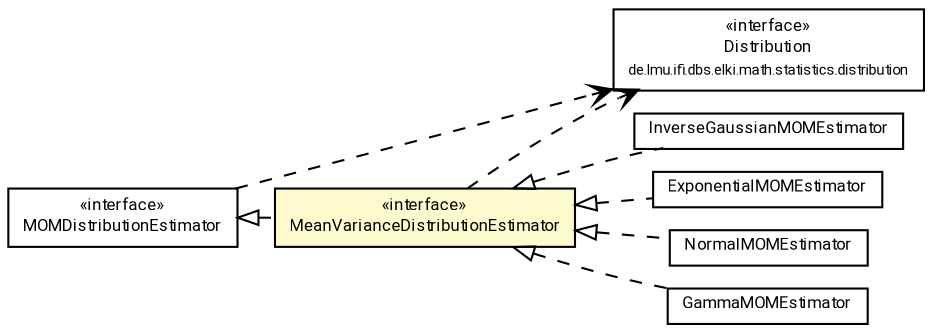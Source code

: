 #!/usr/local/bin/dot
#
# Class diagram 
# Generated by UMLGraph version R5_7_2-60-g0e99a6 (http://www.spinellis.gr/umlgraph/)
#

digraph G {
	graph [fontnames="svg"]
	edge [fontname="Roboto",fontsize=7,labelfontname="Roboto",labelfontsize=7,color="black"];
	node [fontname="Roboto",fontcolor="black",fontsize=8,shape=plaintext,margin=0,width=0,height=0];
	nodesep=0.15;
	ranksep=0.25;
	rankdir=LR;
	// de.lmu.ifi.dbs.elki.math.statistics.distribution.Distribution
	c6862381 [label=<<table title="de.lmu.ifi.dbs.elki.math.statistics.distribution.Distribution" border="0" cellborder="1" cellspacing="0" cellpadding="2" href="../Distribution.html" target="_parent">
		<tr><td><table border="0" cellspacing="0" cellpadding="1">
		<tr><td align="center" balign="center"> &#171;interface&#187; </td></tr>
		<tr><td align="center" balign="center"> <font face="Roboto">Distribution</font> </td></tr>
		<tr><td align="center" balign="center"> <font face="Roboto" point-size="7.0">de.lmu.ifi.dbs.elki.math.statistics.distribution</font> </td></tr>
		</table></td></tr>
		</table>>, URL="../Distribution.html"];
	// de.lmu.ifi.dbs.elki.math.statistics.distribution.estimator.InverseGaussianMOMEstimator
	c6862391 [label=<<table title="de.lmu.ifi.dbs.elki.math.statistics.distribution.estimator.InverseGaussianMOMEstimator" border="0" cellborder="1" cellspacing="0" cellpadding="2" href="InverseGaussianMOMEstimator.html" target="_parent">
		<tr><td><table border="0" cellspacing="0" cellpadding="1">
		<tr><td align="center" balign="center"> <font face="Roboto">InverseGaussianMOMEstimator</font> </td></tr>
		</table></td></tr>
		</table>>, URL="InverseGaussianMOMEstimator.html"];
	// de.lmu.ifi.dbs.elki.math.statistics.distribution.estimator.ExponentialMOMEstimator
	c6862412 [label=<<table title="de.lmu.ifi.dbs.elki.math.statistics.distribution.estimator.ExponentialMOMEstimator" border="0" cellborder="1" cellspacing="0" cellpadding="2" href="ExponentialMOMEstimator.html" target="_parent">
		<tr><td><table border="0" cellspacing="0" cellpadding="1">
		<tr><td align="center" balign="center"> <font face="Roboto">ExponentialMOMEstimator</font> </td></tr>
		</table></td></tr>
		</table>>, URL="ExponentialMOMEstimator.html"];
	// de.lmu.ifi.dbs.elki.math.statistics.distribution.estimator.MeanVarianceDistributionEstimator<D extends de.lmu.ifi.dbs.elki.math.statistics.distribution.Distribution>
	c6862418 [label=<<table title="de.lmu.ifi.dbs.elki.math.statistics.distribution.estimator.MeanVarianceDistributionEstimator" border="0" cellborder="1" cellspacing="0" cellpadding="2" bgcolor="lemonChiffon" href="MeanVarianceDistributionEstimator.html" target="_parent">
		<tr><td><table border="0" cellspacing="0" cellpadding="1">
		<tr><td align="center" balign="center"> &#171;interface&#187; </td></tr>
		<tr><td align="center" balign="center"> <font face="Roboto">MeanVarianceDistributionEstimator</font> </td></tr>
		</table></td></tr>
		</table>>, URL="MeanVarianceDistributionEstimator.html"];
	// de.lmu.ifi.dbs.elki.math.statistics.distribution.estimator.MOMDistributionEstimator<D extends de.lmu.ifi.dbs.elki.math.statistics.distribution.Distribution>
	c6862433 [label=<<table title="de.lmu.ifi.dbs.elki.math.statistics.distribution.estimator.MOMDistributionEstimator" border="0" cellborder="1" cellspacing="0" cellpadding="2" href="MOMDistributionEstimator.html" target="_parent">
		<tr><td><table border="0" cellspacing="0" cellpadding="1">
		<tr><td align="center" balign="center"> &#171;interface&#187; </td></tr>
		<tr><td align="center" balign="center"> <font face="Roboto">MOMDistributionEstimator</font> </td></tr>
		</table></td></tr>
		</table>>, URL="MOMDistributionEstimator.html"];
	// de.lmu.ifi.dbs.elki.math.statistics.distribution.estimator.NormalMOMEstimator
	c6862434 [label=<<table title="de.lmu.ifi.dbs.elki.math.statistics.distribution.estimator.NormalMOMEstimator" border="0" cellborder="1" cellspacing="0" cellpadding="2" href="NormalMOMEstimator.html" target="_parent">
		<tr><td><table border="0" cellspacing="0" cellpadding="1">
		<tr><td align="center" balign="center"> <font face="Roboto">NormalMOMEstimator</font> </td></tr>
		</table></td></tr>
		</table>>, URL="NormalMOMEstimator.html"];
	// de.lmu.ifi.dbs.elki.math.statistics.distribution.estimator.GammaMOMEstimator
	c6862480 [label=<<table title="de.lmu.ifi.dbs.elki.math.statistics.distribution.estimator.GammaMOMEstimator" border="0" cellborder="1" cellspacing="0" cellpadding="2" href="GammaMOMEstimator.html" target="_parent">
		<tr><td><table border="0" cellspacing="0" cellpadding="1">
		<tr><td align="center" balign="center"> <font face="Roboto">GammaMOMEstimator</font> </td></tr>
		</table></td></tr>
		</table>>, URL="GammaMOMEstimator.html"];
	// de.lmu.ifi.dbs.elki.math.statistics.distribution.estimator.InverseGaussianMOMEstimator implements de.lmu.ifi.dbs.elki.math.statistics.distribution.estimator.MeanVarianceDistributionEstimator<D extends de.lmu.ifi.dbs.elki.math.statistics.distribution.Distribution>
	c6862418 -> c6862391 [arrowtail=empty,style=dashed,dir=back,weight=9];
	// de.lmu.ifi.dbs.elki.math.statistics.distribution.estimator.ExponentialMOMEstimator implements de.lmu.ifi.dbs.elki.math.statistics.distribution.estimator.MeanVarianceDistributionEstimator<D extends de.lmu.ifi.dbs.elki.math.statistics.distribution.Distribution>
	c6862418 -> c6862412 [arrowtail=empty,style=dashed,dir=back,weight=9];
	// de.lmu.ifi.dbs.elki.math.statistics.distribution.estimator.MeanVarianceDistributionEstimator<D extends de.lmu.ifi.dbs.elki.math.statistics.distribution.Distribution> implements de.lmu.ifi.dbs.elki.math.statistics.distribution.estimator.MOMDistributionEstimator<D extends de.lmu.ifi.dbs.elki.math.statistics.distribution.Distribution>
	c6862433 -> c6862418 [arrowtail=empty,style=dashed,dir=back,weight=9];
	// de.lmu.ifi.dbs.elki.math.statistics.distribution.estimator.NormalMOMEstimator implements de.lmu.ifi.dbs.elki.math.statistics.distribution.estimator.MeanVarianceDistributionEstimator<D extends de.lmu.ifi.dbs.elki.math.statistics.distribution.Distribution>
	c6862418 -> c6862434 [arrowtail=empty,style=dashed,dir=back,weight=9];
	// de.lmu.ifi.dbs.elki.math.statistics.distribution.estimator.GammaMOMEstimator implements de.lmu.ifi.dbs.elki.math.statistics.distribution.estimator.MeanVarianceDistributionEstimator<D extends de.lmu.ifi.dbs.elki.math.statistics.distribution.Distribution>
	c6862418 -> c6862480 [arrowtail=empty,style=dashed,dir=back,weight=9];
	// de.lmu.ifi.dbs.elki.math.statistics.distribution.estimator.MeanVarianceDistributionEstimator<D extends de.lmu.ifi.dbs.elki.math.statistics.distribution.Distribution> depend de.lmu.ifi.dbs.elki.math.statistics.distribution.Distribution
	c6862418 -> c6862381 [arrowhead=open,style=dashed,weight=0];
	// de.lmu.ifi.dbs.elki.math.statistics.distribution.estimator.MOMDistributionEstimator<D extends de.lmu.ifi.dbs.elki.math.statistics.distribution.Distribution> depend de.lmu.ifi.dbs.elki.math.statistics.distribution.Distribution
	c6862433 -> c6862381 [arrowhead=open,style=dashed,weight=0];
}

